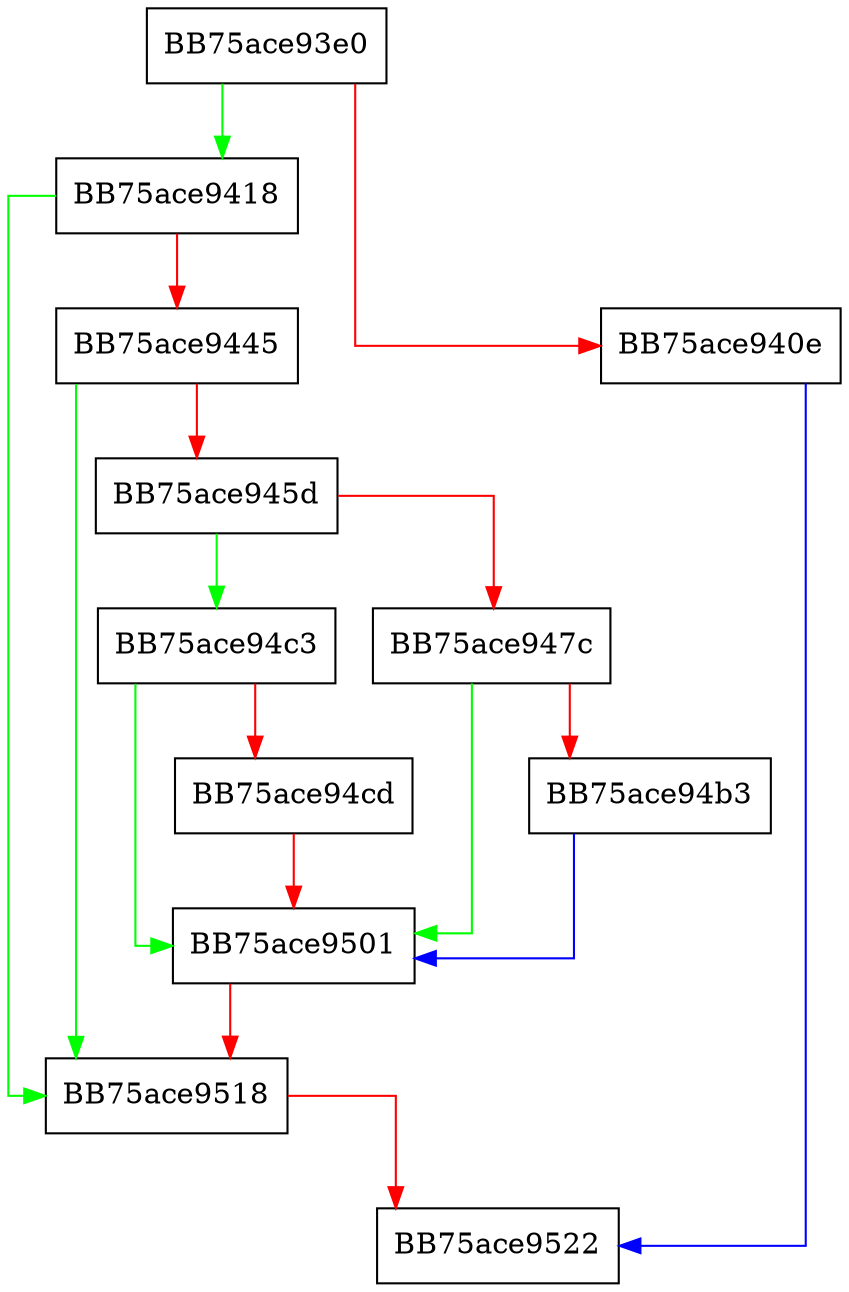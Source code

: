 digraph decode {
  node [shape="box"];
  graph [splines=ortho];
  BB75ace93e0 -> BB75ace9418 [color="green"];
  BB75ace93e0 -> BB75ace940e [color="red"];
  BB75ace940e -> BB75ace9522 [color="blue"];
  BB75ace9418 -> BB75ace9518 [color="green"];
  BB75ace9418 -> BB75ace9445 [color="red"];
  BB75ace9445 -> BB75ace9518 [color="green"];
  BB75ace9445 -> BB75ace945d [color="red"];
  BB75ace945d -> BB75ace94c3 [color="green"];
  BB75ace945d -> BB75ace947c [color="red"];
  BB75ace947c -> BB75ace9501 [color="green"];
  BB75ace947c -> BB75ace94b3 [color="red"];
  BB75ace94b3 -> BB75ace9501 [color="blue"];
  BB75ace94c3 -> BB75ace9501 [color="green"];
  BB75ace94c3 -> BB75ace94cd [color="red"];
  BB75ace94cd -> BB75ace9501 [color="red"];
  BB75ace9501 -> BB75ace9518 [color="red"];
  BB75ace9518 -> BB75ace9522 [color="red"];
}